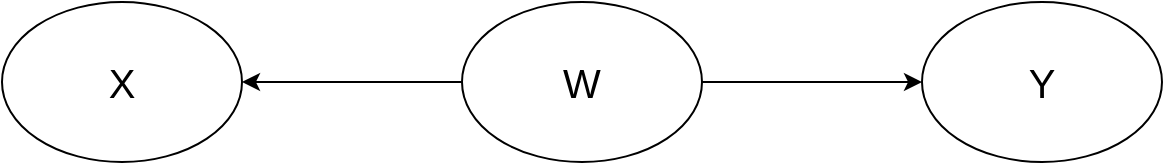 <mxfile version="13.6.2" type="device"><diagram id="QcTKyOxVdvwRKpHvIn_l" name="Page-1"><mxGraphModel dx="1350" dy="816" grid="1" gridSize="10" guides="1" tooltips="1" connect="1" arrows="1" fold="1" page="1" pageScale="1" pageWidth="850" pageHeight="1100" math="0" shadow="0"><root><mxCell id="0"/><mxCell id="1" parent="0"/><mxCell id="gltGoZE4IF67yqfcllUv-1" value="&lt;font style=&quot;font-size: 20px&quot;&gt;X&lt;/font&gt;" style="ellipse;whiteSpace=wrap;html=1;" parent="1" vertex="1"><mxGeometry x="100" y="140" width="120" height="80" as="geometry"/></mxCell><mxCell id="gltGoZE4IF67yqfcllUv-2" value="&lt;font style=&quot;font-size: 20px&quot;&gt;Y&lt;/font&gt;" style="ellipse;whiteSpace=wrap;html=1;" parent="1" vertex="1"><mxGeometry x="560" y="140" width="120" height="80" as="geometry"/></mxCell><mxCell id="5W7jCeWEM1uD-qnAIp-_-1" value="" style="edgeStyle=orthogonalEdgeStyle;rounded=0;orthogonalLoop=1;jettySize=auto;html=1;" edge="1" parent="1" source="gltGoZE4IF67yqfcllUv-5" target="gltGoZE4IF67yqfcllUv-1"><mxGeometry relative="1" as="geometry"/></mxCell><mxCell id="gltGoZE4IF67yqfcllUv-5" value="&lt;font style=&quot;font-size: 20px&quot;&gt;W&lt;/font&gt;" style="ellipse;whiteSpace=wrap;html=1;" parent="1" vertex="1"><mxGeometry x="330" y="140" width="120" height="80" as="geometry"/></mxCell><mxCell id="gltGoZE4IF67yqfcllUv-7" value="" style="endArrow=classic;html=1;exitX=1;exitY=0.5;exitDx=0;exitDy=0;entryX=0;entryY=0.5;entryDx=0;entryDy=0;" parent="1" source="gltGoZE4IF67yqfcllUv-5" target="gltGoZE4IF67yqfcllUv-2" edge="1"><mxGeometry width="50" height="50" relative="1" as="geometry"><mxPoint x="460" y="280" as="sourcePoint"/><mxPoint x="570" y="280" as="targetPoint"/></mxGeometry></mxCell></root></mxGraphModel></diagram></mxfile>